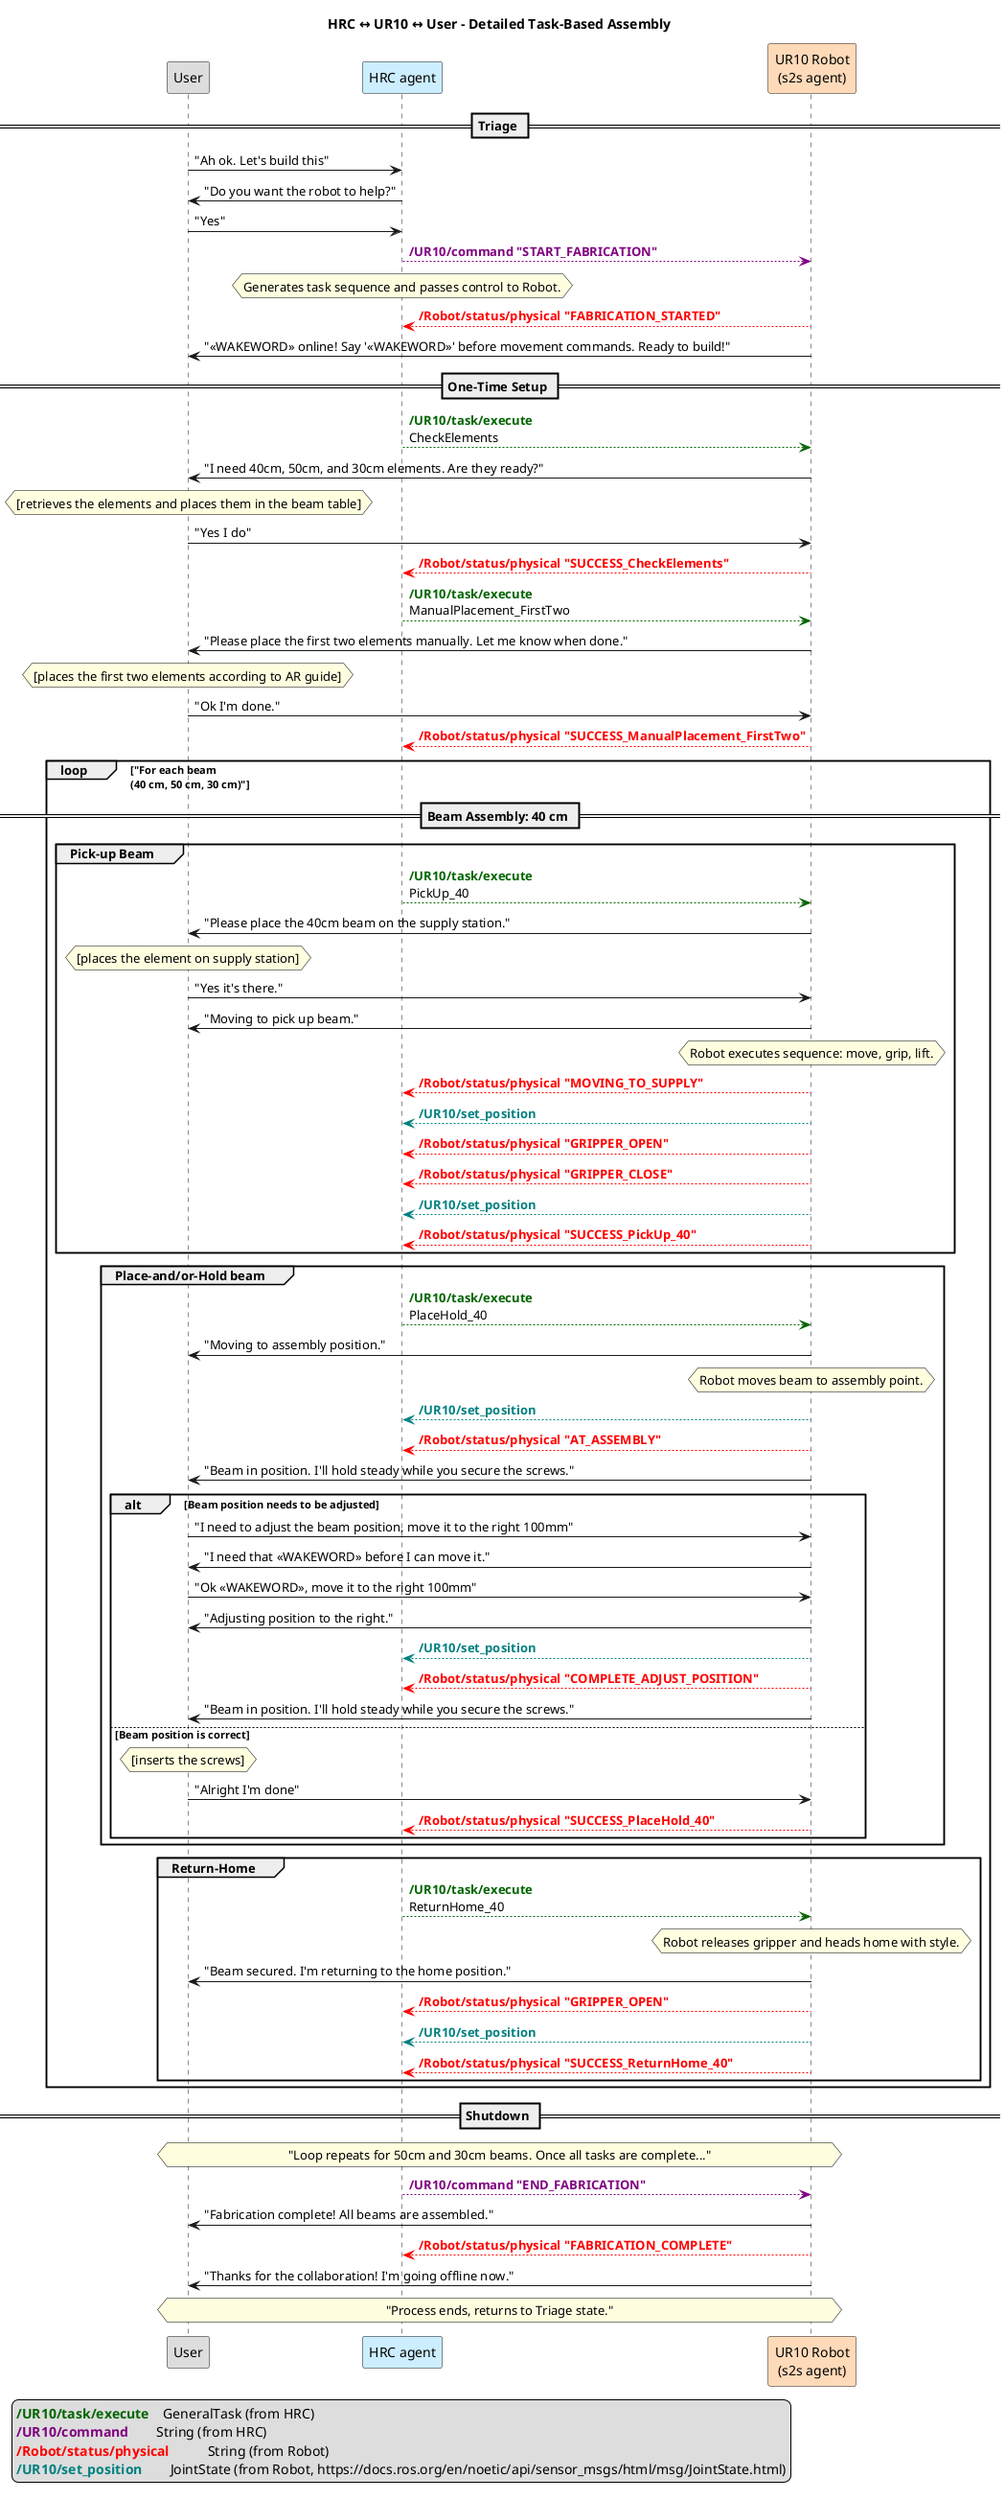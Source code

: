 @startuml
'────────────────  GLOBAL STYLE  ──────────────────────
skinparam ParticipantFontColor black
skinparam note {
    BackgroundColor #LightYellow
    BorderColor #Black
}
participant "User"                  as User #DDDDDD
participant "HRC agent"             as HRC  #CCEEFF
participant "UR10 Robot\n(s2s agent)" as R    #FFDAB9

'────────────────  TITLE  ─────────────────────────────
title HRC ↔ UR10 ↔ User - Detailed Task-Based Assembly

'────────────────  LEGEND  ────────────────────────────
legend left
  <b><color:DarkGreen>/UR10/task/execute</color></b>    GeneralTask (from HRC)
  <b><color:Purple>/UR10/command</color></b>        String (from HRC)
  <b><color:Red>/Robot/status/physical</color></b>           String (from Robot)
  <b><color:Teal>/UR10/set_position</color></b>        JointState (from Robot, https://docs.ros.org/en/noetic/api/sensor_msgs/html/msg/JointState.html)
endlegend

'────────────────  TRIAGE & ACTIVATION  ────────────────────────────
== Triage ==
User -> HRC : "Ah ok. Let's build this"
HRC  -> User: "Do you want the robot to help?"
User -> HRC : "Yes"

HRC -[#Purple]-> R : <b><color:Purple>/UR10/command "START_FABRICATION"</color></b>
hnote over of HRC: Generates task sequence and passes control to Robot.
R   -[#Red]->    HRC: <b><color:Red>/Robot/status/physical "FABRICATION_STARTED"</color></b>
R -> User : "<<WAKEWORD>> online! Say '<<WAKEWORD>>' before movement commands. Ready to build!"


'────────────────  ONE-TIME SETUP TASKS  ────────────────────────────
== One-Time Setup ==

'-- Task: Check Elements --
HRC -[#DarkGreen]-> R : <b><color:DarkGreen>/UR10/task/execute</color></b>\nCheckElements
R -> User : "I need 40cm, 50cm, and 30cm elements. Are they ready?"
hnote over User: [retrieves the elements and places them in the beam table]
User -> R : "Yes I do"
R -[#Red]-> HRC: <b><color:Red>/Robot/status/physical "SUCCESS_CheckElements"</color></b>

'-- Task: Manual Placement of First Two Elements --
HRC -[#DarkGreen]-> R : <b><color:DarkGreen>/UR10/task/execute</color></b>\nManualPlacement_FirstTwo
R -> User : "Please place the first two elements manually. Let me know when done."
hnote over User: [places the first two elements according to AR guide]
User -> R : "Ok I'm done."
R -[#Red]-> HRC: <b><color:Red>/Robot/status/physical "SUCCESS_ManualPlacement_FirstTwo"</color></b>


'────────────────  MAIN ASSEMBLY CYCLE (Example: 40cm Beam)  ───────────────────────
loop "For each beam\n(40 cm, 50 cm, 30 cm)"

    == Beam Assembly: 40 cm ==

    '────────  TASK 1 – Pick-up beam  ────────
    group Pick-up Beam
      HRC -[#DarkGreen]-> R : <b><color:DarkGreen>/UR10/task/execute</color></b>\nPickUp_40
      R -> User: "Please place the 40cm beam on the supply station."
      hnote over User: [places the element on supply station]
      User -> R : "Yes it's there."
      R -> User: "Moving to pick up beam."

      hnote over R: Robot executes sequence: move, grip, lift.
      R -[#Red]-> HRC: <b><color:Red>/Robot/status/physical "MOVING_TO_SUPPLY"</color></b>
      R -[#Teal]-> HRC : <b><color:Teal>/UR10/set_position</color></b>
      R -[#Red]-> HRC: <b><color:Red>/Robot/status/physical "GRIPPER_OPEN"</color></b>
      R -[#Red]-> HRC: <b><color:Red>/Robot/status/physical "GRIPPER_CLOSE"</color></b>
      R -[#Teal]-> HRC : <b><color:Teal>/UR10/set_position</color></b>
      R -[#Red]-> HRC : <b><color:Red>/Robot/status/physical "SUCCESS_PickUp_40"</color></b>
    end

    '────────  TASK 2 – Place-and/or-Hold beam  ────────
    group Place-and/or-Hold beam
        HRC -[#DarkGreen]-> R : <b><color:DarkGreen>/UR10/task/execute</color></b>\nPlaceHold_40
        R -> User: "Moving to assembly position."
        hnote over R: Robot moves beam to assembly point.
        R -[#Teal]-> HRC : <b><color:Teal>/UR10/set_position</color></b>
        R -[#Red]-> HRC : <b><color:Red>/Robot/status/physical "AT_ASSEMBLY"</color></b>
        R -> User: "Beam in position. I'll hold steady while you secure the screws."
        alt Beam position needs to be adjusted
            User -> R: "I need to adjust the beam position, move it to the right 100mm"
            R -> User: "I need that <<WAKEWORD>> before I can move it."
            User -> R: "Ok <<WAKEWORD>>, move it to the right 100mm"
            R -> User: "Adjusting position to the right."
            R -[#Teal]-> HRC : <b><color:Teal>/UR10/set_position</color></b>
            R -[#Red]-> HRC : <b><color:Red>/Robot/status/physical "COMPLETE_ADJUST_POSITION"</color></b>
            R -> User: "Beam in position. I'll hold steady while you secure the screws."
        else Beam position is correct
            hnote over User: [inserts the screws]
            User -> R : "Alright I'm done"
            R -[#Red]-> HRC : <b><color:Red>/Robot/status/physical "SUCCESS_PlaceHold_40"</color></b>
        end

    end
' place beam
    '────────  TASK 3 – Return-Home  ────────
    group Return-Home
        HRC -[#DarkGreen]-> R : <b><color:DarkGreen>/UR10/task/execute</color></b>\nReturnHome_40
        hnote over R: Robot releases gripper and heads home with style.
        R -> User: "Beam secured. I'm returning to the home position."
        R -[#Red]-> HRC : <b><color:Red>/Robot/status/physical "GRIPPER_OPEN"</color></b>
        R -[#Teal]-> HRC : <b><color:Teal>/UR10/set_position</color></b>
        R -[#Red]-> HRC : <b><color:Red>/Robot/status/physical "SUCCESS_ReturnHome_40"</color></b>
    end

end

'──────────────  END FABRICATION  ─────────────────────
== Shutdown ==
hnote across: "Loop repeats for 50cm and 30cm beams. Once all tasks are complete..."
HRC -[#Purple]-> R  : <b><color:Purple>/UR10/command "END_FABRICATION"</color></b>
R -> User: "Fabrication complete! All beams are assembled."
R   -[#Red]->    HRC: <b><color:Red>/Robot/status/physical "FABRICATION_COMPLETE"</color></b>
R -> User: "Thanks for the collaboration! I'm going offline now."
hnote across: "Process ends, returns to Triage state."

@enduml
